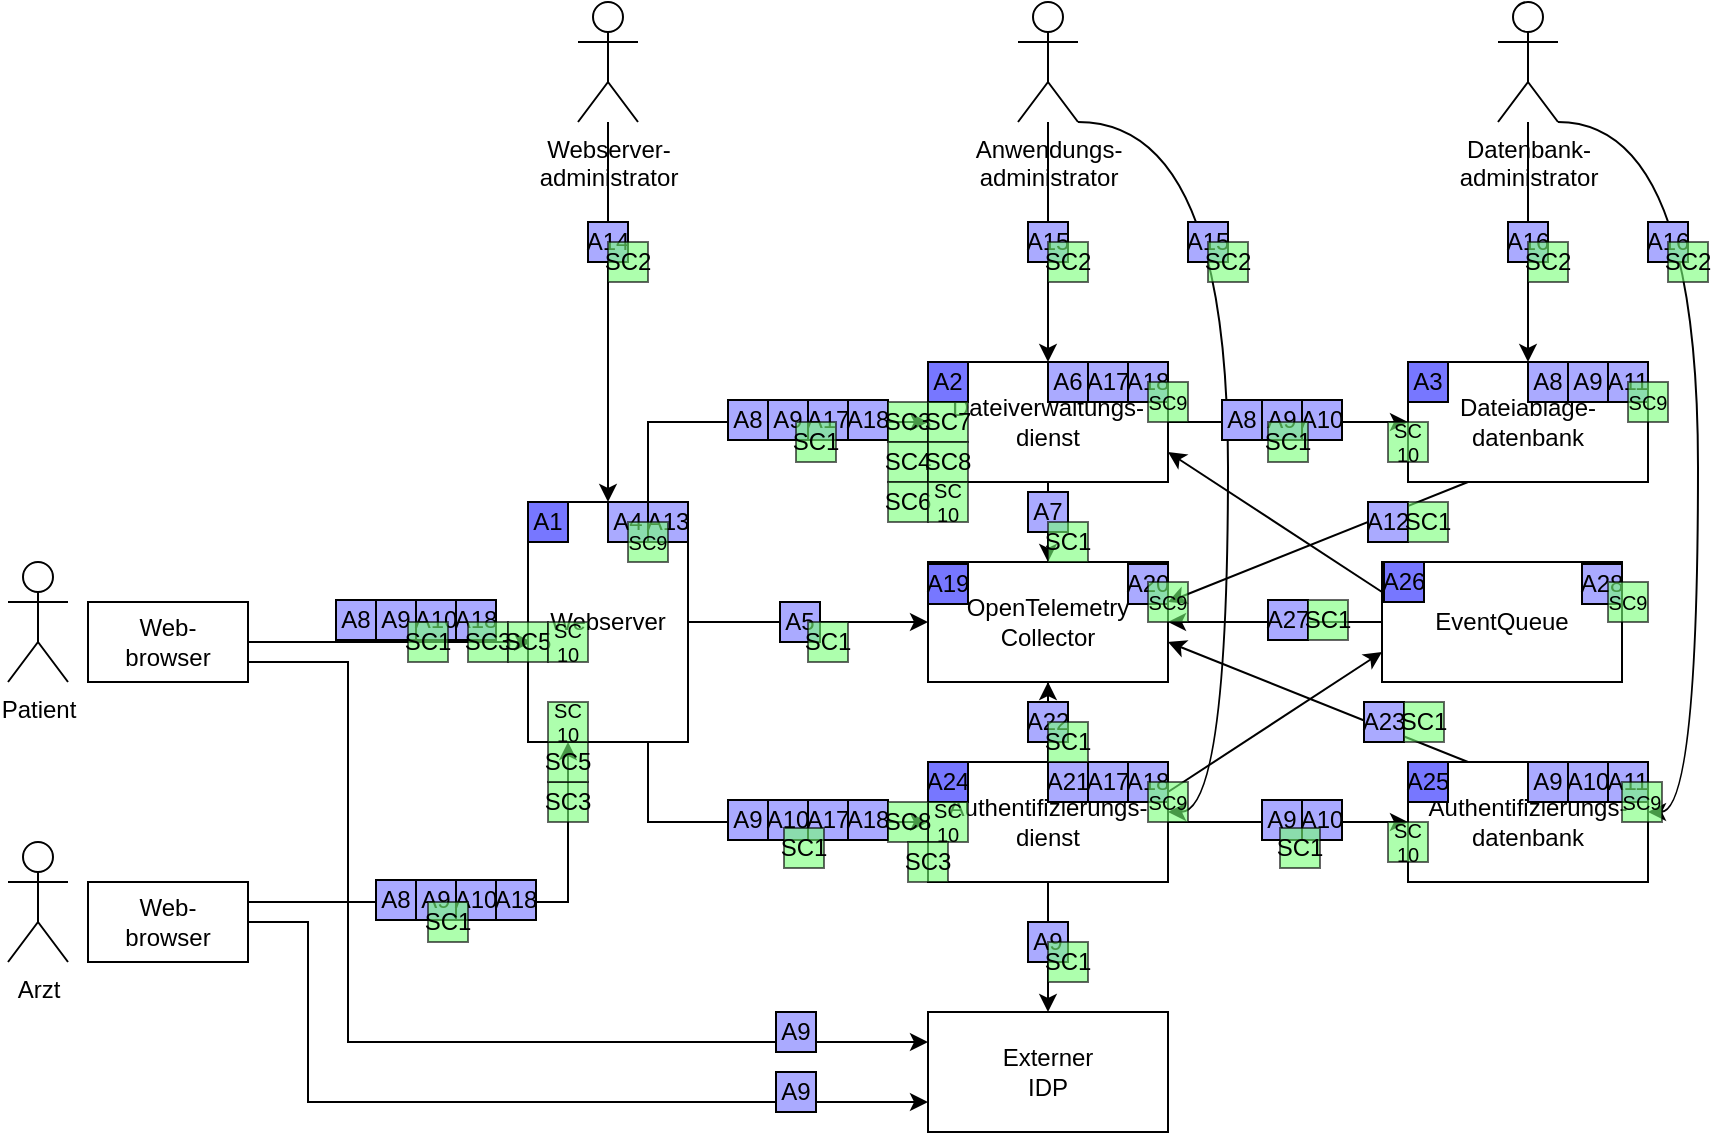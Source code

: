 <mxfile version="20.7.2" type="device"><diagram id="uVGfITCaFiUJm7X7XIJg" name="Seite-1"><mxGraphModel dx="1434" dy="707" grid="1" gridSize="10" guides="1" tooltips="1" connect="1" arrows="1" fold="1" page="1" pageScale="1" pageWidth="827" pageHeight="1169" math="0" shadow="0"><root><mxCell id="0"/><mxCell id="1" style="locked=1;" parent="0"/><mxCell id="wEpryMoChp48_agsQIqM-1" value="Patient" style="shape=umlActor;verticalLabelPosition=bottom;verticalAlign=top;html=1;outlineConnect=0;" parent="1" vertex="1"><mxGeometry x="20" y="330" width="30" height="60" as="geometry"/></mxCell><mxCell id="wEpryMoChp48_agsQIqM-2" value="Arzt" style="shape=umlActor;verticalLabelPosition=bottom;verticalAlign=top;html=1;outlineConnect=0;" parent="1" vertex="1"><mxGeometry x="20" y="470" width="30" height="60" as="geometry"/></mxCell><mxCell id="wEpryMoChp48_agsQIqM-12" style="rounded=0;orthogonalLoop=1;jettySize=auto;html=1;exitX=1;exitY=0.5;exitDx=0;exitDy=0;entryX=0.025;entryY=0.583;entryDx=0;entryDy=0;startArrow=none;startFill=0;entryPerimeter=0;" parent="1" target="wEpryMoChp48_agsQIqM-10" edge="1"><mxGeometry relative="1" as="geometry"><mxPoint x="180" y="250" as="targetPoint"/><mxPoint x="240" y="370" as="sourcePoint"/></mxGeometry></mxCell><mxCell id="wEpryMoChp48_agsQIqM-5" value="&lt;div&gt;Web-&lt;/div&gt;&lt;div&gt;browser&lt;br&gt;&lt;/div&gt;" style="rounded=0;whiteSpace=wrap;html=1;" parent="1" vertex="1"><mxGeometry x="60" y="350" width="80" height="40" as="geometry"/></mxCell><mxCell id="vUiKdmdn5uc14WwvOCr_-9" style="edgeStyle=orthogonalEdgeStyle;rounded=0;orthogonalLoop=1;jettySize=auto;html=1;exitX=1;exitY=0.75;exitDx=0;exitDy=0;entryX=0;entryY=0.75;entryDx=0;entryDy=0;startArrow=none;startFill=0;endArrow=classic;endFill=1;" parent="1" source="wEpryMoChp48_agsQIqM-6" target="wEpryMoChp48_agsQIqM-14" edge="1"><mxGeometry relative="1" as="geometry"><Array as="points"><mxPoint x="140" y="510"/><mxPoint x="170" y="510"/><mxPoint x="170" y="600"/></Array></mxGeometry></mxCell><mxCell id="wEpryMoChp48_agsQIqM-6" value="&lt;div&gt;Web-&lt;/div&gt;&lt;div&gt;browser&lt;br&gt;&lt;/div&gt;" style="rounded=0;whiteSpace=wrap;html=1;" parent="1" vertex="1"><mxGeometry x="60" y="490" width="80" height="40" as="geometry"/></mxCell><mxCell id="wEpryMoChp48_agsQIqM-14" value="&lt;div&gt;Externer&lt;/div&gt;&lt;div&gt;IDP&lt;br&gt;&lt;/div&gt;" style="rounded=0;whiteSpace=wrap;html=1;" parent="1" vertex="1"><mxGeometry x="480" y="555" width="120" height="60" as="geometry"/></mxCell><mxCell id="wEpryMoChp48_agsQIqM-18" style="edgeStyle=orthogonalEdgeStyle;rounded=0;orthogonalLoop=1;jettySize=auto;html=1;exitX=1;exitY=0.5;exitDx=0;exitDy=0;startArrow=none;startFill=0;" parent="1" source="wEpryMoChp48_agsQIqM-15" target="wEpryMoChp48_agsQIqM-16" edge="1"><mxGeometry relative="1" as="geometry"/></mxCell><mxCell id="wEpryMoChp48_agsQIqM-25" style="edgeStyle=orthogonalEdgeStyle;rounded=0;orthogonalLoop=1;jettySize=auto;html=1;exitX=0.5;exitY=1;exitDx=0;exitDy=0;entryX=0.5;entryY=0;entryDx=0;entryDy=0;" parent="1" source="wEpryMoChp48_agsQIqM-15" target="wEpryMoChp48_agsQIqM-17" edge="1"><mxGeometry relative="1" as="geometry"/></mxCell><mxCell id="rDy7mZW8vDhAwEWij2N6-14" style="edgeStyle=none;rounded=0;orthogonalLoop=1;jettySize=auto;html=1;exitX=1;exitY=0.75;exitDx=0;exitDy=0;entryX=0;entryY=0.25;entryDx=0;entryDy=0;fontSize=17;startArrow=classic;startFill=1;endArrow=none;endFill=0;" parent="1" source="wEpryMoChp48_agsQIqM-15" target="rDy7mZW8vDhAwEWij2N6-1" edge="1"><mxGeometry relative="1" as="geometry"/></mxCell><mxCell id="wEpryMoChp48_agsQIqM-15" value="&lt;div&gt;Dateiverwaltungs-&lt;/div&gt;&lt;div&gt;dienst&lt;br&gt;&lt;/div&gt;" style="rounded=0;whiteSpace=wrap;html=1;" parent="1" vertex="1"><mxGeometry x="480" y="230" width="120" height="60" as="geometry"/></mxCell><mxCell id="wEpryMoChp48_agsQIqM-16" value="Dateiablage-datenbank" style="rounded=0;whiteSpace=wrap;html=1;" parent="1" vertex="1"><mxGeometry x="720" y="230" width="120" height="60" as="geometry"/></mxCell><mxCell id="wEpryMoChp48_agsQIqM-17" value="&lt;span&gt;&lt;span class=&quot;hcV4Re nkGKTb&quot;&gt;OpenTelemetry Collector&lt;br&gt;&lt;/span&gt;&lt;/span&gt;" style="rounded=0;whiteSpace=wrap;html=1;" parent="1" vertex="1"><mxGeometry x="480" y="330" width="120" height="60" as="geometry"/></mxCell><mxCell id="jYVqGs-6-Orzp6eaTr2p-5" style="edgeStyle=orthogonalEdgeStyle;rounded=0;orthogonalLoop=1;jettySize=auto;html=1;startArrow=none;startFill=0;endArrow=classic;endFill=1;" parent="1" source="jYVqGs-6-Orzp6eaTr2p-1" target="wEpryMoChp48_agsQIqM-15" edge="1"><mxGeometry relative="1" as="geometry"/></mxCell><mxCell id="TmFTIvGwxBlVvHUdlRh2-19" style="edgeStyle=orthogonalEdgeStyle;rounded=0;orthogonalLoop=1;jettySize=auto;html=1;exitX=1;exitY=1;exitDx=0;exitDy=0;exitPerimeter=0;curved=1;" parent="1" source="jYVqGs-6-Orzp6eaTr2p-1" target="TmFTIvGwxBlVvHUdlRh2-1" edge="1"><mxGeometry relative="1" as="geometry"><Array as="points"><mxPoint x="630" y="110"/><mxPoint x="630" y="455"/></Array></mxGeometry></mxCell><mxCell id="jYVqGs-6-Orzp6eaTr2p-1" value="&lt;div&gt;Anwendungs-&lt;/div&gt;&lt;div&gt;administrator&lt;/div&gt;" style="shape=umlActor;verticalLabelPosition=bottom;verticalAlign=top;html=1;outlineConnect=0;" parent="1" vertex="1"><mxGeometry x="525" y="50" width="30" height="60" as="geometry"/></mxCell><mxCell id="jYVqGs-6-Orzp6eaTr2p-6" style="edgeStyle=orthogonalEdgeStyle;rounded=0;orthogonalLoop=1;jettySize=auto;html=1;startArrow=none;startFill=0;" parent="1" source="jYVqGs-6-Orzp6eaTr2p-2" target="wEpryMoChp48_agsQIqM-16" edge="1"><mxGeometry relative="1" as="geometry"/></mxCell><mxCell id="jYVqGs-6-Orzp6eaTr2p-2" value="&lt;div&gt;Datenbank-&lt;/div&gt;&lt;div&gt;administrator&lt;/div&gt;" style="shape=umlActor;verticalLabelPosition=bottom;verticalAlign=top;html=1;outlineConnect=0;" parent="1" vertex="1"><mxGeometry x="765" y="50" width="30" height="60" as="geometry"/></mxCell><mxCell id="TmFTIvGwxBlVvHUdlRh2-16" style="edgeStyle=orthogonalEdgeStyle;rounded=0;orthogonalLoop=1;jettySize=auto;html=1;entryX=0.5;entryY=0;entryDx=0;entryDy=0;" parent="1" source="-QTAtKX09mSlTEPiPCkI-65" target="wEpryMoChp48_agsQIqM-10" edge="1"><mxGeometry relative="1" as="geometry"/></mxCell><mxCell id="-QTAtKX09mSlTEPiPCkI-65" value="&lt;div&gt;Webserver-&lt;/div&gt;&lt;div&gt;administrator&lt;/div&gt;" style="shape=umlActor;verticalLabelPosition=bottom;verticalAlign=top;html=1;outlineConnect=0;" parent="1" vertex="1"><mxGeometry x="305" y="50" width="30" height="60" as="geometry"/></mxCell><mxCell id="vUiKdmdn5uc14WwvOCr_-1" value="" style="endArrow=classic;html=1;rounded=0;exitX=1;exitY=0.75;exitDx=0;exitDy=0;entryX=0;entryY=0.25;entryDx=0;entryDy=0;edgeStyle=orthogonalEdgeStyle;" parent="1" source="wEpryMoChp48_agsQIqM-5" target="wEpryMoChp48_agsQIqM-14" edge="1"><mxGeometry width="50" height="50" relative="1" as="geometry"><mxPoint x="530" y="340" as="sourcePoint"/><mxPoint x="580" y="290" as="targetPoint"/><Array as="points"><mxPoint x="190" y="380"/><mxPoint x="190" y="570"/></Array></mxGeometry></mxCell><mxCell id="vUiKdmdn5uc14WwvOCr_-20" style="edgeStyle=orthogonalEdgeStyle;rounded=0;orthogonalLoop=1;jettySize=auto;html=1;exitX=1;exitY=0.25;exitDx=0;exitDy=0;startArrow=none;startFill=0;entryX=0.25;entryY=1;entryDx=0;entryDy=0;" parent="1" source="wEpryMoChp48_agsQIqM-6" target="wEpryMoChp48_agsQIqM-10" edge="1"><mxGeometry relative="1" as="geometry"><mxPoint x="160" y="370" as="sourcePoint"/><mxPoint x="250" y="450" as="targetPoint"/><Array as="points"><mxPoint x="300" y="500"/></Array></mxGeometry></mxCell><mxCell id="vUiKdmdn5uc14WwvOCr_-21" style="edgeStyle=orthogonalEdgeStyle;rounded=0;orthogonalLoop=1;jettySize=auto;html=1;startArrow=none;startFill=0;exitX=0.75;exitY=1;exitDx=0;exitDy=0;" parent="1" source="wEpryMoChp48_agsQIqM-10" target="TmFTIvGwxBlVvHUdlRh2-1" edge="1"><mxGeometry relative="1" as="geometry"><mxPoint x="330" y="330" as="sourcePoint"/><mxPoint x="330" y="410" as="targetPoint"/><Array as="points"><mxPoint x="340" y="460"/></Array></mxGeometry></mxCell><mxCell id="TmFTIvGwxBlVvHUdlRh2-3" style="edgeStyle=orthogonalEdgeStyle;rounded=0;orthogonalLoop=1;jettySize=auto;html=1;exitX=0.5;exitY=0;exitDx=0;exitDy=0;entryX=0.5;entryY=1;entryDx=0;entryDy=0;startArrow=none;" parent="1" target="wEpryMoChp48_agsQIqM-17" edge="1"><mxGeometry relative="1" as="geometry"><mxPoint x="540" y="400" as="sourcePoint"/></mxGeometry></mxCell><mxCell id="TmFTIvGwxBlVvHUdlRh2-5" style="edgeStyle=orthogonalEdgeStyle;rounded=0;orthogonalLoop=1;jettySize=auto;html=1;exitX=1;exitY=0.5;exitDx=0;exitDy=0;entryX=0;entryY=0.5;entryDx=0;entryDy=0;" parent="1" source="TmFTIvGwxBlVvHUdlRh2-1" target="TmFTIvGwxBlVvHUdlRh2-2" edge="1"><mxGeometry relative="1" as="geometry"/></mxCell><mxCell id="rDy7mZW8vDhAwEWij2N6-15" style="edgeStyle=none;rounded=0;orthogonalLoop=1;jettySize=auto;html=1;exitX=1;exitY=0.25;exitDx=0;exitDy=0;entryX=0;entryY=0.75;entryDx=0;entryDy=0;fontSize=17;" parent="1" source="TmFTIvGwxBlVvHUdlRh2-1" target="rDy7mZW8vDhAwEWij2N6-1" edge="1"><mxGeometry relative="1" as="geometry"/></mxCell><mxCell id="TmFTIvGwxBlVvHUdlRh2-1" value="&lt;div&gt;Authentifizierungs-&lt;/div&gt;&lt;div&gt;dienst&lt;br&gt;&lt;/div&gt;" style="rounded=0;whiteSpace=wrap;html=1;" parent="1" vertex="1"><mxGeometry x="480" y="430" width="120" height="60" as="geometry"/></mxCell><mxCell id="TmFTIvGwxBlVvHUdlRh2-4" style="rounded=0;orthogonalLoop=1;jettySize=auto;html=1;exitX=0.25;exitY=0;exitDx=0;exitDy=0;startArrow=none;" parent="1" source="TmFTIvGwxBlVvHUdlRh2-2" edge="1"><mxGeometry relative="1" as="geometry"><mxPoint x="600" y="370" as="targetPoint"/><mxPoint x="720" y="400" as="sourcePoint"/></mxGeometry></mxCell><mxCell id="TmFTIvGwxBlVvHUdlRh2-2" value="Authentifizierungs-datenbank" style="rounded=0;whiteSpace=wrap;html=1;" parent="1" vertex="1"><mxGeometry x="720" y="430" width="120" height="60" as="geometry"/></mxCell><mxCell id="TmFTIvGwxBlVvHUdlRh2-8" style="edgeStyle=orthogonalEdgeStyle;rounded=0;orthogonalLoop=1;jettySize=auto;html=1;" parent="1" source="wEpryMoChp48_agsQIqM-10" target="wEpryMoChp48_agsQIqM-17" edge="1"><mxGeometry relative="1" as="geometry"><mxPoint x="370" y="363" as="sourcePoint"/><mxPoint x="470" y="363" as="targetPoint"/></mxGeometry></mxCell><mxCell id="TmFTIvGwxBlVvHUdlRh2-40" style="edgeStyle=orthogonalEdgeStyle;rounded=0;orthogonalLoop=1;jettySize=auto;html=1;exitX=0.75;exitY=0;exitDx=0;exitDy=0;" parent="1" source="wEpryMoChp48_agsQIqM-10" edge="1"><mxGeometry relative="1" as="geometry"><mxPoint x="480" y="260" as="targetPoint"/><Array as="points"><mxPoint x="340" y="260"/><mxPoint x="480" y="260"/></Array></mxGeometry></mxCell><mxCell id="wEpryMoChp48_agsQIqM-10" value="&lt;div&gt;Webserver&lt;/div&gt;" style="rounded=0;whiteSpace=wrap;html=1;" parent="1" vertex="1"><mxGeometry x="280" y="300" width="80" height="120" as="geometry"/></mxCell><mxCell id="TmFTIvGwxBlVvHUdlRh2-20" style="edgeStyle=orthogonalEdgeStyle;rounded=0;orthogonalLoop=1;jettySize=auto;html=1;curved=1;exitX=1;exitY=1;exitDx=0;exitDy=0;exitPerimeter=0;" parent="1" source="jYVqGs-6-Orzp6eaTr2p-2" target="TmFTIvGwxBlVvHUdlRh2-2" edge="1"><mxGeometry relative="1" as="geometry"><mxPoint x="800" y="110" as="sourcePoint"/><mxPoint x="840" y="450" as="targetPoint"/><Array as="points"><mxPoint x="865" y="110"/><mxPoint x="865" y="455"/></Array></mxGeometry></mxCell><mxCell id="TmFTIvGwxBlVvHUdlRh2-77" value="" style="edgeStyle=orthogonalEdgeStyle;rounded=0;orthogonalLoop=1;jettySize=auto;html=1;exitX=0.5;exitY=1;exitDx=0;exitDy=0;endArrow=none;" parent="1" source="TmFTIvGwxBlVvHUdlRh2-1" edge="1"><mxGeometry relative="1" as="geometry"><mxPoint x="540" y="490" as="sourcePoint"/><mxPoint x="540" y="510" as="targetPoint"/></mxGeometry></mxCell><mxCell id="TmFTIvGwxBlVvHUdlRh2-125" value="" style="edgeStyle=orthogonalEdgeStyle;rounded=0;orthogonalLoop=1;jettySize=auto;html=1;exitX=0.5;exitY=0;exitDx=0;exitDy=0;entryX=0.5;entryY=1;entryDx=0;entryDy=0;endArrow=none;" parent="1" source="TmFTIvGwxBlVvHUdlRh2-1" target="wEpryMoChp48_agsQIqM-17" edge="1"><mxGeometry relative="1" as="geometry"><mxPoint x="540" y="430" as="sourcePoint"/><mxPoint x="540" y="420" as="targetPoint"/></mxGeometry></mxCell><mxCell id="TmFTIvGwxBlVvHUdlRh2-129" style="edgeStyle=orthogonalEdgeStyle;rounded=0;orthogonalLoop=1;jettySize=auto;html=1;exitX=0.5;exitY=1;exitDx=0;exitDy=0;startArrow=none;" parent="1" edge="1"><mxGeometry relative="1" as="geometry"><mxPoint x="540" y="490" as="sourcePoint"/><mxPoint x="540" y="555" as="targetPoint"/></mxGeometry></mxCell><mxCell id="rDy7mZW8vDhAwEWij2N6-16" style="edgeStyle=none;rounded=0;orthogonalLoop=1;jettySize=auto;html=1;exitX=0;exitY=0.5;exitDx=0;exitDy=0;entryX=1;entryY=0.5;entryDx=0;entryDy=0;fontSize=17;" parent="1" source="rDy7mZW8vDhAwEWij2N6-1" target="wEpryMoChp48_agsQIqM-17" edge="1"><mxGeometry relative="1" as="geometry"/></mxCell><mxCell id="rDy7mZW8vDhAwEWij2N6-1" value="&lt;span&gt;EventQueue&lt;em&gt;&lt;br&gt;&lt;/em&gt;&lt;/span&gt;" style="rounded=0;whiteSpace=wrap;html=1;" parent="1" vertex="1"><mxGeometry x="707" y="330" width="120" height="60" as="geometry"/></mxCell><mxCell id="rDy7mZW8vDhAwEWij2N6-13" style="rounded=0;orthogonalLoop=1;jettySize=auto;html=1;exitX=0.25;exitY=1;exitDx=0;exitDy=0;" parent="1" edge="1"><mxGeometry relative="1" as="geometry"><mxPoint x="600" y="350" as="targetPoint"/><mxPoint x="750" y="290" as="sourcePoint"/></mxGeometry></mxCell><mxCell id="rDy7mZW8vDhAwEWij2N6-18" value="" style="rounded=0;orthogonalLoop=1;jettySize=auto;html=1;exitX=1;exitY=0.5;exitDx=0;exitDy=0;startArrow=none;startFill=0;endArrow=none;" parent="1" source="wEpryMoChp48_agsQIqM-5" edge="1"><mxGeometry relative="1" as="geometry"><mxPoint x="240" y="370" as="targetPoint"/><mxPoint x="140" y="370" as="sourcePoint"/></mxGeometry></mxCell><mxCell id="jYVqGs-6-Orzp6eaTr2p-8" value="Technisch" style="locked=1;" parent="0" visible="0"/><mxCell id="jYVqGs-6-Orzp6eaTr2p-11" value="(PostgreSQL)" style="text;html=1;strokeColor=none;fillColor=none;align=center;verticalAlign=middle;whiteSpace=wrap;rounded=0;fontColor=#0000ff;" parent="jYVqGs-6-Orzp6eaTr2p-8" vertex="1"><mxGeometry x="720" y="470" width="120" height="20" as="geometry"/></mxCell><mxCell id="jYVqGs-6-Orzp6eaTr2p-12" value="(DJango, Python)" style="text;html=1;strokeColor=none;fillColor=none;align=center;verticalAlign=middle;whiteSpace=wrap;rounded=0;fontColor=#0000ff;" parent="jYVqGs-6-Orzp6eaTr2p-8" vertex="1"><mxGeometry x="280" y="300" width="80" height="30" as="geometry"/></mxCell><mxCell id="jYVqGs-6-Orzp6eaTr2p-13" value="(Python)" style="text;html=1;strokeColor=none;fillColor=none;align=center;verticalAlign=middle;whiteSpace=wrap;rounded=0;fontColor=#0000ff;" parent="jYVqGs-6-Orzp6eaTr2p-8" vertex="1"><mxGeometry x="480" y="470" width="120" height="20" as="geometry"/></mxCell><mxCell id="jYVqGs-6-Orzp6eaTr2p-15" value="(Vue.js)" style="text;html=1;strokeColor=none;fillColor=none;align=center;verticalAlign=middle;whiteSpace=wrap;rounded=0;fontColor=#0000ff;" parent="jYVqGs-6-Orzp6eaTr2p-8" vertex="1"><mxGeometry x="60" y="390" width="80" height="20" as="geometry"/></mxCell><mxCell id="jYVqGs-6-Orzp6eaTr2p-16" value="(Vue.js)" style="text;html=1;strokeColor=none;fillColor=none;align=center;verticalAlign=middle;whiteSpace=wrap;rounded=0;fontColor=#0000ff;" parent="jYVqGs-6-Orzp6eaTr2p-8" vertex="1"><mxGeometry x="60" y="530" width="80" height="20" as="geometry"/></mxCell><mxCell id="jYVqGs-6-Orzp6eaTr2p-17" value="HTTP/TLS" style="text;html=1;strokeColor=none;fillColor=none;align=center;verticalAlign=middle;whiteSpace=wrap;rounded=0;fontColor=#0000ff;" parent="jYVqGs-6-Orzp6eaTr2p-8" vertex="1"><mxGeometry x="380" y="240" width="80" height="20" as="geometry"/></mxCell><mxCell id="jYVqGs-6-Orzp6eaTr2p-18" value="PSQL/TLS" style="text;html=1;strokeColor=none;fillColor=none;align=center;verticalAlign=middle;whiteSpace=wrap;rounded=0;fontColor=#0000ff;" parent="jYVqGs-6-Orzp6eaTr2p-8" vertex="1"><mxGeometry x="620" y="440" width="80" height="20" as="geometry"/></mxCell><mxCell id="jYVqGs-6-Orzp6eaTr2p-20" value="HTTP/TLS" style="text;html=1;strokeColor=none;fillColor=none;align=center;verticalAlign=middle;whiteSpace=wrap;rounded=0;fontColor=#0000ff;" parent="jYVqGs-6-Orzp6eaTr2p-8" vertex="1"><mxGeometry x="290" y="585" width="80" height="20" as="geometry"/></mxCell><mxCell id="jYVqGs-6-Orzp6eaTr2p-21" value="HTTP/TLS" style="text;html=1;strokeColor=none;fillColor=none;align=center;verticalAlign=middle;whiteSpace=wrap;rounded=0;fontColor=#0000ff;" parent="jYVqGs-6-Orzp6eaTr2p-8" vertex="1"><mxGeometry x="220" y="480" width="80" height="20" as="geometry"/></mxCell><mxCell id="jYVqGs-6-Orzp6eaTr2p-22" value="HTTP/TLS" style="text;html=1;strokeColor=none;fillColor=none;align=center;verticalAlign=middle;whiteSpace=wrap;rounded=0;fontColor=#0000ff;" parent="jYVqGs-6-Orzp6eaTr2p-8" vertex="1"><mxGeometry x="190" y="350" width="80" height="20" as="geometry"/></mxCell><mxCell id="jYVqGs-6-Orzp6eaTr2p-23" value="HTTP/TLS" style="text;html=1;strokeColor=none;fillColor=none;align=center;verticalAlign=middle;whiteSpace=wrap;rounded=0;fontColor=#0000ff;" parent="jYVqGs-6-Orzp6eaTr2p-8" vertex="1"><mxGeometry x="374" y="440" width="80" height="20" as="geometry"/></mxCell><mxCell id="jYVqGs-6-Orzp6eaTr2p-24" value="SSH" style="text;html=1;strokeColor=none;fillColor=none;align=center;verticalAlign=middle;whiteSpace=wrap;rounded=0;fontColor=#0000ff;" parent="jYVqGs-6-Orzp6eaTr2p-8" vertex="1"><mxGeometry x="540" y="160" width="40" height="20" as="geometry"/></mxCell><mxCell id="jYVqGs-6-Orzp6eaTr2p-25" value="SSH" style="text;html=1;strokeColor=none;fillColor=none;align=center;verticalAlign=middle;whiteSpace=wrap;rounded=0;fontColor=#0000ff;" parent="jYVqGs-6-Orzp6eaTr2p-8" vertex="1"><mxGeometry x="780" y="160" width="40" height="20" as="geometry"/></mxCell><mxCell id="jYVqGs-6-Orzp6eaTr2p-26" value="(Google IDP)" style="text;html=1;strokeColor=none;fillColor=none;align=center;verticalAlign=middle;whiteSpace=wrap;rounded=0;fontColor=#0000ff;" parent="jYVqGs-6-Orzp6eaTr2p-8" vertex="1"><mxGeometry x="480" y="620" width="120" height="20" as="geometry"/></mxCell><mxCell id="-QTAtKX09mSlTEPiPCkI-75" value="SSH" style="text;html=1;strokeColor=none;fillColor=none;align=center;verticalAlign=middle;whiteSpace=wrap;rounded=0;fontColor=#0000ff;" parent="jYVqGs-6-Orzp6eaTr2p-8" vertex="1"><mxGeometry x="320" y="160" width="40" height="20" as="geometry"/></mxCell><mxCell id="vUiKdmdn5uc14WwvOCr_-2" value="HTTP/TLS" style="text;html=1;strokeColor=none;fillColor=none;align=center;verticalAlign=middle;whiteSpace=wrap;rounded=0;fontColor=#0000ff;" parent="jYVqGs-6-Orzp6eaTr2p-8" vertex="1"><mxGeometry x="290" y="550" width="80" height="20" as="geometry"/></mxCell><mxCell id="vUiKdmdn5uc14WwvOCr_-7" value="AMQP" style="text;html=1;strokeColor=none;fillColor=none;align=center;verticalAlign=middle;whiteSpace=wrap;rounded=0;fontColor=#0000ff;" parent="jYVqGs-6-Orzp6eaTr2p-8" vertex="1"><mxGeometry x="620" y="410" width="80" height="20" as="geometry"/></mxCell><mxCell id="TmFTIvGwxBlVvHUdlRh2-29" value="PSQL/TLS" style="text;html=1;strokeColor=none;fillColor=none;align=center;verticalAlign=middle;whiteSpace=wrap;rounded=0;fontColor=#0000ff;" parent="jYVqGs-6-Orzp6eaTr2p-8" vertex="1"><mxGeometry x="620" y="240" width="80" height="20" as="geometry"/></mxCell><mxCell id="TmFTIvGwxBlVvHUdlRh2-30" value="(PostgreSQL)" style="text;html=1;strokeColor=none;fillColor=none;align=center;verticalAlign=middle;whiteSpace=wrap;rounded=0;fontColor=#0000ff;" parent="jYVqGs-6-Orzp6eaTr2p-8" vertex="1"><mxGeometry x="720" y="270" width="120" height="20" as="geometry"/></mxCell><mxCell id="TmFTIvGwxBlVvHUdlRh2-31" value="(Python)" style="text;html=1;strokeColor=none;fillColor=none;align=center;verticalAlign=middle;whiteSpace=wrap;rounded=0;fontColor=#0000ff;" parent="jYVqGs-6-Orzp6eaTr2p-8" vertex="1"><mxGeometry x="480" y="270" width="120" height="20" as="geometry"/></mxCell><mxCell id="TmFTIvGwxBlVvHUdlRh2-32" value="SSH" style="text;html=1;strokeColor=none;fillColor=none;align=center;verticalAlign=middle;whiteSpace=wrap;rounded=0;fontColor=#0000ff;" parent="jYVqGs-6-Orzp6eaTr2p-8" vertex="1"><mxGeometry x="620" y="160" width="40" height="20" as="geometry"/></mxCell><mxCell id="TmFTIvGwxBlVvHUdlRh2-33" value="SSH" style="text;html=1;strokeColor=none;fillColor=none;align=center;verticalAlign=middle;whiteSpace=wrap;rounded=0;fontColor=#0000ff;" parent="jYVqGs-6-Orzp6eaTr2p-8" vertex="1"><mxGeometry x="850" y="160" width="40" height="20" as="geometry"/></mxCell><mxCell id="TmFTIvGwxBlVvHUdlRh2-34" value="HTTP/TLS" style="text;html=1;strokeColor=none;fillColor=none;align=center;verticalAlign=middle;whiteSpace=wrap;rounded=0;fontColor=#0000ff;" parent="jYVqGs-6-Orzp6eaTr2p-8" vertex="1"><mxGeometry x="530" y="500" width="80" height="20" as="geometry"/></mxCell><mxCell id="rDy7mZW8vDhAwEWij2N6-2" value="(RabbitMQ)" style="text;html=1;strokeColor=none;fillColor=none;align=center;verticalAlign=middle;whiteSpace=wrap;rounded=0;fontColor=#0000ff;" parent="jYVqGs-6-Orzp6eaTr2p-8" vertex="1"><mxGeometry x="707" y="370" width="120" height="20" as="geometry"/></mxCell><mxCell id="rDy7mZW8vDhAwEWij2N6-17" value="AMQP" style="text;html=1;strokeColor=none;fillColor=none;align=center;verticalAlign=middle;whiteSpace=wrap;rounded=0;fontColor=#0000ff;" parent="jYVqGs-6-Orzp6eaTr2p-8" vertex="1"><mxGeometry x="620" y="290" width="80" height="20" as="geometry"/></mxCell><object label="Vertrauensgrenzen" id="EDAqVRk68eKfgAT5x3LY-1"><mxCell style="locked=1;" parent="0" visible="0"/></object><mxCell id="vUiKdmdn5uc14WwvOCr_-15" value="" style="endArrow=none;dashed=1;html=1;strokeWidth=6;rounded=0;strokeColor=#ff0000;dashPattern=1 2;" parent="EDAqVRk68eKfgAT5x3LY-1" edge="1"><mxGeometry width="50" height="50" relative="1" as="geometry"><mxPoint x="210" y="650" as="sourcePoint"/><mxPoint x="210" y="30" as="targetPoint"/></mxGeometry></mxCell><mxCell id="vUiKdmdn5uc14WwvOCr_-16" value="" style="endArrow=none;dashed=1;html=1;strokeWidth=6;rounded=0;strokeColor=#ff0000;dashPattern=1 2;" parent="EDAqVRk68eKfgAT5x3LY-1" edge="1"><mxGeometry width="50" height="50" relative="1" as="geometry"><mxPoint x="440" y="550" as="sourcePoint"/><mxPoint x="440" y="30" as="targetPoint"/></mxGeometry></mxCell><mxCell id="vUiKdmdn5uc14WwvOCr_-17" value="" style="endArrow=none;dashed=1;html=1;strokeWidth=6;rounded=0;strokeColor=#ff0000;dashPattern=1 2;" parent="EDAqVRk68eKfgAT5x3LY-1" edge="1"><mxGeometry width="50" height="50" relative="1" as="geometry"><mxPoint x="680" y="650" as="sourcePoint"/><mxPoint x="680" y="30" as="targetPoint"/></mxGeometry></mxCell><mxCell id="vUiKdmdn5uc14WwvOCr_-18" value="" style="endArrow=none;dashed=1;html=1;strokeWidth=6;rounded=0;strokeColor=#ff0000;dashPattern=1 2;" parent="EDAqVRk68eKfgAT5x3LY-1" edge="1"><mxGeometry width="50" height="50" relative="1" as="geometry"><mxPoint x="20" y="320" as="sourcePoint"/><mxPoint x="210" y="320" as="targetPoint"/></mxGeometry></mxCell><mxCell id="vUiKdmdn5uc14WwvOCr_-19" value="" style="endArrow=none;dashed=1;html=1;strokeWidth=6;rounded=0;strokeColor=#ff0000;dashPattern=1 2;" parent="EDAqVRk68eKfgAT5x3LY-1" edge="1"><mxGeometry width="50" height="50" relative="1" as="geometry"><mxPoint x="210" y="180" as="sourcePoint"/><mxPoint x="920" y="180" as="targetPoint"/></mxGeometry></mxCell><mxCell id="vUiKdmdn5uc14WwvOCr_-29" value="" style="endArrow=none;dashed=1;html=1;strokeWidth=6;rounded=0;strokeColor=#ff0000;dashPattern=1 2;" parent="EDAqVRk68eKfgAT5x3LY-1" edge="1"><mxGeometry width="50" height="50" relative="1" as="geometry"><mxPoint x="440" y="320" as="sourcePoint"/><mxPoint x="680" y="320" as="targetPoint"/></mxGeometry></mxCell><mxCell id="TmFTIvGwxBlVvHUdlRh2-35" value="" style="endArrow=none;dashed=1;html=1;strokeWidth=6;rounded=0;strokeColor=#ff0000;dashPattern=1 2;" parent="EDAqVRk68eKfgAT5x3LY-1" edge="1"><mxGeometry width="50" height="50" relative="1" as="geometry"><mxPoint x="440" y="410" as="sourcePoint"/><mxPoint x="680" y="411" as="targetPoint"/></mxGeometry></mxCell><mxCell id="TmFTIvGwxBlVvHUdlRh2-36" value="" style="endArrow=none;dashed=1;html=1;strokeWidth=6;rounded=0;strokeColor=#ff0000;dashPattern=1 2;" parent="EDAqVRk68eKfgAT5x3LY-1" edge="1"><mxGeometry width="50" height="50" relative="1" as="geometry"><mxPoint x="210" y="540" as="sourcePoint"/><mxPoint x="670" y="540.5" as="targetPoint"/></mxGeometry></mxCell><mxCell id="TmFTIvGwxBlVvHUdlRh2-37" value="" style="endArrow=none;dashed=1;html=1;strokeWidth=6;rounded=0;strokeColor=#ff0000;dashPattern=1 2;" parent="EDAqVRk68eKfgAT5x3LY-1" edge="1"><mxGeometry width="50" height="50" relative="1" as="geometry"><mxPoint x="680" y="400" as="sourcePoint"/><mxPoint x="920" y="400" as="targetPoint"/></mxGeometry></mxCell><mxCell id="TmFTIvGwxBlVvHUdlRh2-38" value="" style="endArrow=none;dashed=1;html=1;strokeWidth=6;rounded=0;strokeColor=#ff0000;dashPattern=1 2;" parent="EDAqVRk68eKfgAT5x3LY-1" edge="1"><mxGeometry width="50" height="50" relative="1" as="geometry"><mxPoint x="20" y="450" as="sourcePoint"/><mxPoint x="210" y="450" as="targetPoint"/><Array as="points"><mxPoint x="130" y="450"/></Array></mxGeometry></mxCell><mxCell id="rDy7mZW8vDhAwEWij2N6-11" value="" style="endArrow=none;dashed=1;html=1;strokeWidth=6;rounded=0;strokeColor=#ff0000;dashPattern=1 2;" parent="EDAqVRk68eKfgAT5x3LY-1" edge="1"><mxGeometry width="50" height="50" relative="1" as="geometry"><mxPoint x="680" y="320" as="sourcePoint"/><mxPoint x="920" y="320" as="targetPoint"/></mxGeometry></mxCell><mxCell id="-QTAtKX09mSlTEPiPCkI-27" value="Schutzobjekte" style="locked=1;" parent="0"/><mxCell id="-QTAtKX09mSlTEPiPCkI-28" value="A1" style="whiteSpace=wrap;html=1;aspect=fixed;fillColor=#7777FF;" parent="-QTAtKX09mSlTEPiPCkI-27" vertex="1"><mxGeometry x="280" y="300" width="20" height="20" as="geometry"/></mxCell><mxCell id="-QTAtKX09mSlTEPiPCkI-29" value="A2" style="whiteSpace=wrap;html=1;aspect=fixed;fillColor=#7777FF;" parent="-QTAtKX09mSlTEPiPCkI-27" vertex="1"><mxGeometry x="480" y="230" width="20" height="20" as="geometry"/></mxCell><mxCell id="-QTAtKX09mSlTEPiPCkI-30" value="A3" style="whiteSpace=wrap;html=1;aspect=fixed;fillColor=#7777FF;" parent="-QTAtKX09mSlTEPiPCkI-27" vertex="1"><mxGeometry x="720" y="230" width="20" height="20" as="geometry"/></mxCell><mxCell id="-QTAtKX09mSlTEPiPCkI-31" value="A19" style="whiteSpace=wrap;html=1;aspect=fixed;fillColor=#7777FF;" parent="-QTAtKX09mSlTEPiPCkI-27" vertex="1"><mxGeometry x="480" y="331" width="20" height="20" as="geometry"/></mxCell><mxCell id="-QTAtKX09mSlTEPiPCkI-32" value="A4" style="whiteSpace=wrap;html=1;aspect=fixed;fillColor=#aaaaFF;" parent="-QTAtKX09mSlTEPiPCkI-27" vertex="1"><mxGeometry x="320" y="300" width="20" height="20" as="geometry"/></mxCell><mxCell id="-QTAtKX09mSlTEPiPCkI-33" value="A5" style="whiteSpace=wrap;html=1;aspect=fixed;fillColor=#aaaaFF;" parent="-QTAtKX09mSlTEPiPCkI-27" vertex="1"><mxGeometry x="406" y="350" width="20" height="20" as="geometry"/></mxCell><mxCell id="-QTAtKX09mSlTEPiPCkI-34" value="A7" style="whiteSpace=wrap;html=1;aspect=fixed;fillColor=#aaaaFF;" parent="-QTAtKX09mSlTEPiPCkI-27" vertex="1"><mxGeometry x="530" y="295" width="20" height="20" as="geometry"/></mxCell><mxCell id="-QTAtKX09mSlTEPiPCkI-35" value="A8" style="whiteSpace=wrap;html=1;aspect=fixed;fillColor=#aaaaFF;" parent="-QTAtKX09mSlTEPiPCkI-27" vertex="1"><mxGeometry x="184" y="349" width="20" height="20" as="geometry"/></mxCell><mxCell id="-QTAtKX09mSlTEPiPCkI-36" value="A6" style="whiteSpace=wrap;html=1;aspect=fixed;fillColor=#aaaaFF;" parent="-QTAtKX09mSlTEPiPCkI-27" vertex="1"><mxGeometry x="540" y="230" width="20" height="20" as="geometry"/></mxCell><mxCell id="-QTAtKX09mSlTEPiPCkI-37" value="A11" style="whiteSpace=wrap;html=1;aspect=fixed;fillColor=#aaaaFF;" parent="-QTAtKX09mSlTEPiPCkI-27" vertex="1"><mxGeometry x="820" y="230" width="20" height="20" as="geometry"/></mxCell><mxCell id="-QTAtKX09mSlTEPiPCkI-38" value="A12" style="whiteSpace=wrap;html=1;aspect=fixed;fillColor=#aaaaFF;" parent="-QTAtKX09mSlTEPiPCkI-27" vertex="1"><mxGeometry x="700" y="300" width="20" height="20" as="geometry"/></mxCell><mxCell id="-QTAtKX09mSlTEPiPCkI-39" value="A9" style="whiteSpace=wrap;html=1;aspect=fixed;fillColor=#aaaaFF;" parent="-QTAtKX09mSlTEPiPCkI-27" vertex="1"><mxGeometry x="204" y="349" width="20" height="20" as="geometry"/></mxCell><mxCell id="-QTAtKX09mSlTEPiPCkI-40" value="A13" style="whiteSpace=wrap;html=1;aspect=fixed;fillColor=#aaaaFF;" parent="-QTAtKX09mSlTEPiPCkI-27" vertex="1"><mxGeometry x="340" y="300" width="20" height="20" as="geometry"/></mxCell><mxCell id="-QTAtKX09mSlTEPiPCkI-42" value="A15" style="whiteSpace=wrap;html=1;aspect=fixed;fillColor=#aaaaFF;" parent="-QTAtKX09mSlTEPiPCkI-27" vertex="1"><mxGeometry x="530" y="160" width="20" height="20" as="geometry"/></mxCell><mxCell id="-QTAtKX09mSlTEPiPCkI-43" value="A16" style="whiteSpace=wrap;html=1;aspect=fixed;fillColor=#aaaaFF;" parent="-QTAtKX09mSlTEPiPCkI-27" vertex="1"><mxGeometry x="770" y="160" width="20" height="20" as="geometry"/></mxCell><mxCell id="-QTAtKX09mSlTEPiPCkI-44" value="A17" style="whiteSpace=wrap;html=1;aspect=fixed;fillColor=#aaaaFF;" parent="-QTAtKX09mSlTEPiPCkI-27" vertex="1"><mxGeometry x="420" y="249" width="20" height="20" as="geometry"/></mxCell><mxCell id="-QTAtKX09mSlTEPiPCkI-45" value="A10" style="whiteSpace=wrap;html=1;aspect=fixed;fillColor=#aaaaFF;" parent="-QTAtKX09mSlTEPiPCkI-27" vertex="1"><mxGeometry x="224" y="349" width="20" height="20" as="geometry"/></mxCell><mxCell id="-QTAtKX09mSlTEPiPCkI-46" value="A18" style="whiteSpace=wrap;html=1;aspect=fixed;fillColor=#aaaaFF;" parent="-QTAtKX09mSlTEPiPCkI-27" vertex="1"><mxGeometry x="244" y="349" width="20" height="20" as="geometry"/></mxCell><mxCell id="-QTAtKX09mSlTEPiPCkI-48" value="A8" style="whiteSpace=wrap;html=1;aspect=fixed;fillColor=#aaaaFF;" parent="-QTAtKX09mSlTEPiPCkI-27" vertex="1"><mxGeometry x="380" y="249" width="20" height="20" as="geometry"/></mxCell><mxCell id="-QTAtKX09mSlTEPiPCkI-49" value="A8" style="whiteSpace=wrap;html=1;aspect=fixed;fillColor=#aaaaFF;" parent="-QTAtKX09mSlTEPiPCkI-27" vertex="1"><mxGeometry x="627" y="249" width="20" height="20" as="geometry"/></mxCell><mxCell id="-QTAtKX09mSlTEPiPCkI-50" value="A8" style="whiteSpace=wrap;html=1;aspect=fixed;fillColor=#aaaaFF;" parent="-QTAtKX09mSlTEPiPCkI-27" vertex="1"><mxGeometry x="780" y="230" width="20" height="20" as="geometry"/></mxCell><mxCell id="-QTAtKX09mSlTEPiPCkI-57" value="A10" style="whiteSpace=wrap;html=1;aspect=fixed;fillColor=#aaaaFF;" parent="-QTAtKX09mSlTEPiPCkI-27" vertex="1"><mxGeometry x="667" y="249" width="20" height="20" as="geometry"/></mxCell><mxCell id="-QTAtKX09mSlTEPiPCkI-59" value="A9" style="whiteSpace=wrap;html=1;aspect=fixed;fillColor=#aaaaFF;" parent="-QTAtKX09mSlTEPiPCkI-27" vertex="1"><mxGeometry x="647" y="249" width="20" height="20" as="geometry"/></mxCell><mxCell id="-QTAtKX09mSlTEPiPCkI-62" value="A18" style="whiteSpace=wrap;html=1;aspect=fixed;fillColor=#aaaaFF;" parent="-QTAtKX09mSlTEPiPCkI-27" vertex="1"><mxGeometry x="440" y="249" width="20" height="20" as="geometry"/></mxCell><mxCell id="-QTAtKX09mSlTEPiPCkI-63" value="A18" style="whiteSpace=wrap;html=1;aspect=fixed;fillColor=#aaaaFF;" parent="-QTAtKX09mSlTEPiPCkI-27" vertex="1"><mxGeometry x="580" y="230" width="20" height="20" as="geometry"/></mxCell><mxCell id="-QTAtKX09mSlTEPiPCkI-71" value="A17" style="whiteSpace=wrap;html=1;aspect=fixed;fillColor=#aaaaFF;" parent="-QTAtKX09mSlTEPiPCkI-27" vertex="1"><mxGeometry x="560" y="230" width="20" height="20" as="geometry"/></mxCell><mxCell id="-QTAtKX09mSlTEPiPCkI-77" value="A20" style="whiteSpace=wrap;html=1;aspect=fixed;fillColor=#aaaaFF;" parent="-QTAtKX09mSlTEPiPCkI-27" vertex="1"><mxGeometry x="580" y="331" width="20" height="20" as="geometry"/></mxCell><mxCell id="vUiKdmdn5uc14WwvOCr_-30" value="A14" style="whiteSpace=wrap;html=1;aspect=fixed;fillColor=#aaaaFF;" parent="-QTAtKX09mSlTEPiPCkI-27" vertex="1"><mxGeometry x="310" y="160" width="20" height="20" as="geometry"/></mxCell><mxCell id="TmFTIvGwxBlVvHUdlRh2-47" value="A11" style="whiteSpace=wrap;html=1;aspect=fixed;fillColor=#aaaaFF;" parent="-QTAtKX09mSlTEPiPCkI-27" vertex="1"><mxGeometry x="820" y="430" width="20" height="20" as="geometry"/></mxCell><mxCell id="TmFTIvGwxBlVvHUdlRh2-49" value="A9" style="whiteSpace=wrap;html=1;aspect=fixed;fillColor=#aaaaFF;" parent="-QTAtKX09mSlTEPiPCkI-27" vertex="1"><mxGeometry x="780" y="430" width="20" height="20" as="geometry"/></mxCell><mxCell id="TmFTIvGwxBlVvHUdlRh2-50" value="A10" style="whiteSpace=wrap;html=1;aspect=fixed;fillColor=#aaaaFF;" parent="-QTAtKX09mSlTEPiPCkI-27" vertex="1"><mxGeometry x="800" y="430" width="20" height="20" as="geometry"/></mxCell><mxCell id="TmFTIvGwxBlVvHUdlRh2-54" value="A10" style="whiteSpace=wrap;html=1;aspect=fixed;fillColor=#aaaaFF;" parent="-QTAtKX09mSlTEPiPCkI-27" vertex="1"><mxGeometry x="667" y="449" width="20" height="20" as="geometry"/></mxCell><mxCell id="TmFTIvGwxBlVvHUdlRh2-55" value="A9" style="whiteSpace=wrap;html=1;aspect=fixed;fillColor=#aaaaFF;" parent="-QTAtKX09mSlTEPiPCkI-27" vertex="1"><mxGeometry x="647" y="449" width="20" height="20" as="geometry"/></mxCell><mxCell id="TmFTIvGwxBlVvHUdlRh2-57" value="A8" style="whiteSpace=wrap;html=1;aspect=fixed;fillColor=#aaaaFF;" parent="-QTAtKX09mSlTEPiPCkI-27" vertex="1"><mxGeometry x="204" y="489" width="20" height="20" as="geometry"/></mxCell><mxCell id="TmFTIvGwxBlVvHUdlRh2-58" value="A9" style="whiteSpace=wrap;html=1;aspect=fixed;fillColor=#aaaaFF;" parent="-QTAtKX09mSlTEPiPCkI-27" vertex="1"><mxGeometry x="224" y="489" width="20" height="20" as="geometry"/></mxCell><mxCell id="TmFTIvGwxBlVvHUdlRh2-59" value="A10" style="whiteSpace=wrap;html=1;aspect=fixed;fillColor=#aaaaFF;" parent="-QTAtKX09mSlTEPiPCkI-27" vertex="1"><mxGeometry x="244" y="489" width="20" height="20" as="geometry"/></mxCell><mxCell id="TmFTIvGwxBlVvHUdlRh2-60" value="A18" style="whiteSpace=wrap;html=1;aspect=fixed;fillColor=#aaaaFF;" parent="-QTAtKX09mSlTEPiPCkI-27" vertex="1"><mxGeometry x="264" y="489" width="20" height="20" as="geometry"/></mxCell><mxCell id="TmFTIvGwxBlVvHUdlRh2-63" value="A21" style="whiteSpace=wrap;html=1;aspect=fixed;fillColor=#aaaaFF;" parent="-QTAtKX09mSlTEPiPCkI-27" vertex="1"><mxGeometry x="540" y="430" width="20" height="20" as="geometry"/></mxCell><mxCell id="TmFTIvGwxBlVvHUdlRh2-64" value="A18" style="whiteSpace=wrap;html=1;aspect=fixed;fillColor=#aaaaFF;" parent="-QTAtKX09mSlTEPiPCkI-27" vertex="1"><mxGeometry x="580" y="430" width="20" height="20" as="geometry"/></mxCell><mxCell id="TmFTIvGwxBlVvHUdlRh2-65" value="A17" style="whiteSpace=wrap;html=1;aspect=fixed;fillColor=#aaaaFF;" parent="-QTAtKX09mSlTEPiPCkI-27" vertex="1"><mxGeometry x="560" y="430" width="20" height="20" as="geometry"/></mxCell><mxCell id="TmFTIvGwxBlVvHUdlRh2-66" value="A9" style="whiteSpace=wrap;html=1;aspect=fixed;fillColor=#aaaaFF;" parent="-QTAtKX09mSlTEPiPCkI-27" vertex="1"><mxGeometry x="380" y="449" width="20" height="20" as="geometry"/></mxCell><mxCell id="TmFTIvGwxBlVvHUdlRh2-67" value="A10" style="whiteSpace=wrap;html=1;aspect=fixed;fillColor=#aaaaFF;" parent="-QTAtKX09mSlTEPiPCkI-27" vertex="1"><mxGeometry x="400" y="449" width="20" height="20" as="geometry"/></mxCell><mxCell id="TmFTIvGwxBlVvHUdlRh2-69" value="A9" style="whiteSpace=wrap;html=1;aspect=fixed;fillColor=#aaaaFF;" parent="-QTAtKX09mSlTEPiPCkI-27" vertex="1"><mxGeometry x="800" y="230" width="20" height="20" as="geometry"/></mxCell><mxCell id="TmFTIvGwxBlVvHUdlRh2-71" value="A9" style="whiteSpace=wrap;html=1;aspect=fixed;fillColor=#aaaaFF;" parent="-QTAtKX09mSlTEPiPCkI-27" vertex="1"><mxGeometry x="400" y="249" width="20" height="20" as="geometry"/></mxCell><mxCell id="TmFTIvGwxBlVvHUdlRh2-72" value="A17" style="whiteSpace=wrap;html=1;aspect=fixed;fillColor=#aaaaFF;" parent="-QTAtKX09mSlTEPiPCkI-27" vertex="1"><mxGeometry x="420" y="449" width="20" height="20" as="geometry"/></mxCell><mxCell id="TmFTIvGwxBlVvHUdlRh2-73" value="A18" style="whiteSpace=wrap;html=1;aspect=fixed;fillColor=#aaaaFF;" parent="-QTAtKX09mSlTEPiPCkI-27" vertex="1"><mxGeometry x="440" y="449" width="20" height="20" as="geometry"/></mxCell><mxCell id="TmFTIvGwxBlVvHUdlRh2-85" value="A24" style="whiteSpace=wrap;html=1;aspect=fixed;fillColor=#7777FF;" parent="-QTAtKX09mSlTEPiPCkI-27" vertex="1"><mxGeometry x="480" y="430" width="20" height="20" as="geometry"/></mxCell><mxCell id="TmFTIvGwxBlVvHUdlRh2-86" value="A9" style="whiteSpace=wrap;html=1;aspect=fixed;fillColor=#aaaaFF;" parent="-QTAtKX09mSlTEPiPCkI-27" vertex="1"><mxGeometry x="530" y="510" width="20" height="20" as="geometry"/></mxCell><mxCell id="TmFTIvGwxBlVvHUdlRh2-87" value="A9" style="whiteSpace=wrap;html=1;aspect=fixed;fillColor=#aaaaFF;" parent="-QTAtKX09mSlTEPiPCkI-27" vertex="1"><mxGeometry x="404" y="555" width="20" height="20" as="geometry"/></mxCell><mxCell id="TmFTIvGwxBlVvHUdlRh2-88" value="A9" style="whiteSpace=wrap;html=1;aspect=fixed;fillColor=#aaaaFF;" parent="-QTAtKX09mSlTEPiPCkI-27" vertex="1"><mxGeometry x="404" y="585" width="20" height="20" as="geometry"/></mxCell><mxCell id="TmFTIvGwxBlVvHUdlRh2-89" value="A15" style="whiteSpace=wrap;html=1;aspect=fixed;fillColor=#aaaaFF;" parent="-QTAtKX09mSlTEPiPCkI-27" vertex="1"><mxGeometry x="610" y="160" width="20" height="20" as="geometry"/></mxCell><mxCell id="TmFTIvGwxBlVvHUdlRh2-90" value="A16" style="whiteSpace=wrap;html=1;aspect=fixed;fillColor=#aaaaFF;" parent="-QTAtKX09mSlTEPiPCkI-27" vertex="1"><mxGeometry x="840" y="160" width="20" height="20" as="geometry"/></mxCell><mxCell id="TmFTIvGwxBlVvHUdlRh2-91" value="A25" style="whiteSpace=wrap;html=1;aspect=fixed;fillColor=#7777FF;" parent="-QTAtKX09mSlTEPiPCkI-27" vertex="1"><mxGeometry x="720" y="430" width="20" height="20" as="geometry"/></mxCell><mxCell id="TmFTIvGwxBlVvHUdlRh2-128" value="A22" style="whiteSpace=wrap;html=1;aspect=fixed;fillColor=#aaaaFF;" parent="-QTAtKX09mSlTEPiPCkI-27" vertex="1"><mxGeometry x="530" y="400" width="20" height="20" as="geometry"/></mxCell><mxCell id="rDy7mZW8vDhAwEWij2N6-8" value="A23" style="whiteSpace=wrap;html=1;aspect=fixed;fillColor=#aaaaFF;" parent="-QTAtKX09mSlTEPiPCkI-27" vertex="1"><mxGeometry x="698" y="400" width="20" height="20" as="geometry"/></mxCell><mxCell id="rDy7mZW8vDhAwEWij2N6-23" value="A26" style="whiteSpace=wrap;html=1;aspect=fixed;fillColor=#7777FF;" parent="-QTAtKX09mSlTEPiPCkI-27" vertex="1"><mxGeometry x="708" y="330" width="20" height="20" as="geometry"/></mxCell><mxCell id="rDy7mZW8vDhAwEWij2N6-24" value="A27" style="whiteSpace=wrap;html=1;aspect=fixed;fillColor=#aaaaFF;" parent="-QTAtKX09mSlTEPiPCkI-27" vertex="1"><mxGeometry x="650" y="349" width="20" height="20" as="geometry"/></mxCell><mxCell id="rDy7mZW8vDhAwEWij2N6-25" value="A28" style="whiteSpace=wrap;html=1;aspect=fixed;fillColor=#aaaaFF;" parent="-QTAtKX09mSlTEPiPCkI-27" vertex="1"><mxGeometry x="807" y="331" width="20" height="20" as="geometry"/></mxCell><mxCell id="iUlAiYw8dszu4N_6vodb-1" value="Sicherheitsmaßnahmen" style="locked=1;" parent="0"/><mxCell id="iUlAiYw8dszu4N_6vodb-3" value="SC1" style="whiteSpace=wrap;html=1;aspect=fixed;fillColor=#77FF77;opacity=60;" parent="iUlAiYw8dszu4N_6vodb-1" vertex="1"><mxGeometry x="414" y="260" width="20" height="20" as="geometry"/></mxCell><mxCell id="iUlAiYw8dszu4N_6vodb-4" value="SC1" style="whiteSpace=wrap;html=1;aspect=fixed;fillColor=#77FF77;opacity=60;" parent="iUlAiYw8dszu4N_6vodb-1" vertex="1"><mxGeometry x="650" y="260" width="20" height="20" as="geometry"/></mxCell><mxCell id="iUlAiYw8dszu4N_6vodb-6" value="SC1" style="whiteSpace=wrap;html=1;aspect=fixed;fillColor=#77FF77;opacity=60;" parent="iUlAiYw8dszu4N_6vodb-1" vertex="1"><mxGeometry x="718" y="400" width="20" height="20" as="geometry"/></mxCell><mxCell id="iUlAiYw8dszu4N_6vodb-8" value="SC1" style="whiteSpace=wrap;html=1;aspect=fixed;fillColor=#77FF77;opacity=60;" parent="iUlAiYw8dszu4N_6vodb-1" vertex="1"><mxGeometry x="540" y="310" width="20" height="20" as="geometry"/></mxCell><mxCell id="iUlAiYw8dszu4N_6vodb-11" value="SC2" style="whiteSpace=wrap;html=1;aspect=fixed;fillColor=#77FF77;opacity=60;" parent="iUlAiYw8dszu4N_6vodb-1" vertex="1"><mxGeometry x="320" y="170" width="20" height="20" as="geometry"/></mxCell><mxCell id="iUlAiYw8dszu4N_6vodb-12" value="SC2" style="whiteSpace=wrap;html=1;aspect=fixed;fillColor=#77FF77;opacity=60;" parent="iUlAiYw8dszu4N_6vodb-1" vertex="1"><mxGeometry x="540" y="170" width="20" height="20" as="geometry"/></mxCell><mxCell id="iUlAiYw8dszu4N_6vodb-13" value="SC2" style="whiteSpace=wrap;html=1;aspect=fixed;fillColor=#77FF77;opacity=60;" parent="iUlAiYw8dszu4N_6vodb-1" vertex="1"><mxGeometry x="780" y="170" width="20" height="20" as="geometry"/></mxCell><mxCell id="iUlAiYw8dszu4N_6vodb-17" value="SC3" style="whiteSpace=wrap;html=1;aspect=fixed;fillColor=#77FF77;opacity=60;" parent="iUlAiYw8dszu4N_6vodb-1" vertex="1"><mxGeometry x="460" y="250" width="20" height="20" as="geometry"/></mxCell><mxCell id="iUlAiYw8dszu4N_6vodb-18" value="SC4" style="whiteSpace=wrap;html=1;aspect=fixed;fillColor=#77FF77;opacity=60;" parent="iUlAiYw8dszu4N_6vodb-1" vertex="1"><mxGeometry x="460" y="270" width="20" height="20" as="geometry"/></mxCell><mxCell id="iUlAiYw8dszu4N_6vodb-24" value="SC6" style="whiteSpace=wrap;html=1;aspect=fixed;fillColor=#77FF77;opacity=60;" parent="iUlAiYw8dszu4N_6vodb-1" vertex="1"><mxGeometry x="460" y="290" width="20" height="20" as="geometry"/></mxCell><mxCell id="iUlAiYw8dszu4N_6vodb-25" value="SC7" style="whiteSpace=wrap;html=1;aspect=fixed;fillColor=#77FF77;opacity=60;" parent="iUlAiYw8dszu4N_6vodb-1" vertex="1"><mxGeometry x="480" y="250" width="20" height="20" as="geometry"/></mxCell><mxCell id="iUlAiYw8dszu4N_6vodb-26" value="SC8" style="whiteSpace=wrap;html=1;aspect=fixed;fillColor=#77FF77;opacity=60;" parent="iUlAiYw8dszu4N_6vodb-1" vertex="1"><mxGeometry x="480" y="270" width="20" height="20" as="geometry"/></mxCell><mxCell id="iUlAiYw8dszu4N_6vodb-30" value="SC&lt;br&gt;10" style="whiteSpace=wrap;html=1;aspect=fixed;fillColor=#77FF77;opacity=60;fontSize=10;" parent="iUlAiYw8dszu4N_6vodb-1" vertex="1"><mxGeometry x="480" y="290" width="20" height="20" as="geometry"/></mxCell><mxCell id="iUlAiYw8dszu4N_6vodb-31" value="SC&lt;br&gt;10" style="whiteSpace=wrap;html=1;aspect=fixed;fillColor=#77FF77;opacity=60;fontSize=10;" parent="iUlAiYw8dszu4N_6vodb-1" vertex="1"><mxGeometry x="710" y="260" width="20" height="20" as="geometry"/></mxCell><mxCell id="iUlAiYw8dszu4N_6vodb-32" value="SC9" style="whiteSpace=wrap;html=1;aspect=fixed;fillColor=#77FF77;opacity=60;fontSize=10;" parent="iUlAiYw8dszu4N_6vodb-1" vertex="1"><mxGeometry x="330" y="310" width="20" height="20" as="geometry"/></mxCell><mxCell id="iUlAiYw8dszu4N_6vodb-33" value="SC9" style="whiteSpace=wrap;html=1;aspect=fixed;fillColor=#77FF77;opacity=60;fontSize=10;" parent="iUlAiYw8dszu4N_6vodb-1" vertex="1"><mxGeometry x="590" y="240" width="20" height="20" as="geometry"/></mxCell><mxCell id="iUlAiYw8dszu4N_6vodb-34" value="SC9" style="whiteSpace=wrap;html=1;aspect=fixed;fillColor=#77FF77;opacity=60;fontSize=10;" parent="iUlAiYw8dszu4N_6vodb-1" vertex="1"><mxGeometry x="820" y="340" width="20" height="20" as="geometry"/></mxCell><mxCell id="iUlAiYw8dszu4N_6vodb-35" value="SC9" style="whiteSpace=wrap;html=1;aspect=fixed;fillColor=#77FF77;opacity=60;fontSize=10;" parent="iUlAiYw8dszu4N_6vodb-1" vertex="1"><mxGeometry x="590" y="340" width="20" height="20" as="geometry"/></mxCell><mxCell id="TmFTIvGwxBlVvHUdlRh2-92" value="SC2" style="whiteSpace=wrap;html=1;aspect=fixed;fillColor=#77FF77;opacity=60;" parent="iUlAiYw8dszu4N_6vodb-1" vertex="1"><mxGeometry x="620" y="170" width="20" height="20" as="geometry"/></mxCell><mxCell id="TmFTIvGwxBlVvHUdlRh2-93" value="SC2" style="whiteSpace=wrap;html=1;aspect=fixed;fillColor=#77FF77;opacity=60;" parent="iUlAiYw8dszu4N_6vodb-1" vertex="1"><mxGeometry x="850" y="170" width="20" height="20" as="geometry"/></mxCell><mxCell id="TmFTIvGwxBlVvHUdlRh2-96" value="SC1" style="whiteSpace=wrap;html=1;aspect=fixed;fillColor=#77FF77;opacity=60;" parent="iUlAiYw8dszu4N_6vodb-1" vertex="1"><mxGeometry x="230" y="500" width="20" height="20" as="geometry"/></mxCell><mxCell id="TmFTIvGwxBlVvHUdlRh2-98" value="SC3" style="whiteSpace=wrap;html=1;aspect=fixed;fillColor=#77FF77;opacity=60;" parent="iUlAiYw8dszu4N_6vodb-1" vertex="1"><mxGeometry x="250" y="360" width="20" height="20" as="geometry"/></mxCell><mxCell id="TmFTIvGwxBlVvHUdlRh2-99" value="SC5" style="whiteSpace=wrap;html=1;aspect=fixed;fillColor=#77FF77;opacity=60;" parent="iUlAiYw8dszu4N_6vodb-1" vertex="1"><mxGeometry x="270" y="360" width="20" height="20" as="geometry"/></mxCell><mxCell id="TmFTIvGwxBlVvHUdlRh2-100" value="SC&lt;br&gt;10" style="whiteSpace=wrap;html=1;aspect=fixed;fillColor=#77FF77;opacity=60;fontSize=10;" parent="iUlAiYw8dszu4N_6vodb-1" vertex="1"><mxGeometry x="290" y="360" width="20" height="20" as="geometry"/></mxCell><mxCell id="TmFTIvGwxBlVvHUdlRh2-104" value="SC3" style="whiteSpace=wrap;html=1;aspect=fixed;fillColor=#77FF77;opacity=60;" parent="iUlAiYw8dszu4N_6vodb-1" vertex="1"><mxGeometry x="290" y="440" width="20" height="20" as="geometry"/></mxCell><mxCell id="TmFTIvGwxBlVvHUdlRh2-105" value="SC5" style="whiteSpace=wrap;html=1;aspect=fixed;fillColor=#77FF77;opacity=60;" parent="iUlAiYw8dszu4N_6vodb-1" vertex="1"><mxGeometry x="290" y="420" width="20" height="20" as="geometry"/></mxCell><mxCell id="TmFTIvGwxBlVvHUdlRh2-106" value="SC&lt;br&gt;10" style="whiteSpace=wrap;html=1;aspect=fixed;fillColor=#77FF77;opacity=60;fontSize=10;" parent="iUlAiYw8dszu4N_6vodb-1" vertex="1"><mxGeometry x="290" y="400" width="20" height="20" as="geometry"/></mxCell><mxCell id="TmFTIvGwxBlVvHUdlRh2-112" value="SC1" style="whiteSpace=wrap;html=1;aspect=fixed;fillColor=#77FF77;opacity=60;" parent="iUlAiYw8dszu4N_6vodb-1" vertex="1"><mxGeometry x="540" y="520" width="20" height="20" as="geometry"/></mxCell><mxCell id="TmFTIvGwxBlVvHUdlRh2-113" value="SC1" style="whiteSpace=wrap;html=1;aspect=fixed;fillColor=#77FF77;opacity=60;" parent="iUlAiYw8dszu4N_6vodb-1" vertex="1"><mxGeometry x="408" y="463" width="20" height="20" as="geometry"/></mxCell><mxCell id="TmFTIvGwxBlVvHUdlRh2-114" value="SC1" style="whiteSpace=wrap;html=1;aspect=fixed;fillColor=#77FF77;opacity=60;" parent="iUlAiYw8dszu4N_6vodb-1" vertex="1"><mxGeometry x="656" y="463" width="20" height="20" as="geometry"/></mxCell><mxCell id="TmFTIvGwxBlVvHUdlRh2-117" value="SC9" style="whiteSpace=wrap;html=1;aspect=fixed;fillColor=#77FF77;opacity=60;fontSize=10;" parent="iUlAiYw8dszu4N_6vodb-1" vertex="1"><mxGeometry x="590" y="440" width="20" height="20" as="geometry"/></mxCell><mxCell id="TmFTIvGwxBlVvHUdlRh2-118" value="SC&lt;br&gt;10" style="whiteSpace=wrap;html=1;aspect=fixed;fillColor=#77FF77;opacity=60;fontSize=10;" parent="iUlAiYw8dszu4N_6vodb-1" vertex="1"><mxGeometry x="480" y="450" width="20" height="20" as="geometry"/></mxCell><mxCell id="TmFTIvGwxBlVvHUdlRh2-119" value="SC8" style="whiteSpace=wrap;html=1;aspect=fixed;fillColor=#77FF77;opacity=60;" parent="iUlAiYw8dszu4N_6vodb-1" vertex="1"><mxGeometry x="460" y="450" width="20" height="20" as="geometry"/></mxCell><mxCell id="TmFTIvGwxBlVvHUdlRh2-120" value="SC9" style="whiteSpace=wrap;html=1;aspect=fixed;fillColor=#77FF77;opacity=60;fontSize=10;" parent="iUlAiYw8dszu4N_6vodb-1" vertex="1"><mxGeometry x="827" y="440" width="20" height="20" as="geometry"/></mxCell><mxCell id="TmFTIvGwxBlVvHUdlRh2-121" value="SC1" style="whiteSpace=wrap;html=1;aspect=fixed;fillColor=#77FF77;opacity=60;" parent="iUlAiYw8dszu4N_6vodb-1" vertex="1"><mxGeometry x="420" y="360" width="20" height="20" as="geometry"/></mxCell><mxCell id="TmFTIvGwxBlVvHUdlRh2-122" value="SC3" style="whiteSpace=wrap;html=1;aspect=fixed;fillColor=#77FF77;opacity=60;" parent="iUlAiYw8dszu4N_6vodb-1" vertex="1"><mxGeometry x="470" y="470" width="20" height="20" as="geometry"/></mxCell><mxCell id="TmFTIvGwxBlVvHUdlRh2-123" value="SC&lt;br&gt;10" style="whiteSpace=wrap;html=1;aspect=fixed;fillColor=#77FF77;opacity=60;fontSize=10;" parent="iUlAiYw8dszu4N_6vodb-1" vertex="1"><mxGeometry x="710" y="460" width="20" height="20" as="geometry"/></mxCell><mxCell id="TmFTIvGwxBlVvHUdlRh2-127" value="SC1" style="whiteSpace=wrap;html=1;aspect=fixed;fillColor=#77FF77;opacity=60;" parent="iUlAiYw8dszu4N_6vodb-1" vertex="1"><mxGeometry x="540" y="410" width="20" height="20" as="geometry"/></mxCell><mxCell id="rDy7mZW8vDhAwEWij2N6-9" value="SC1" style="whiteSpace=wrap;html=1;aspect=fixed;fillColor=#77FF77;opacity=60;" parent="iUlAiYw8dszu4N_6vodb-1" vertex="1"><mxGeometry x="720" y="300" width="20" height="20" as="geometry"/></mxCell><mxCell id="rDy7mZW8vDhAwEWij2N6-21" value="SC1" style="whiteSpace=wrap;html=1;aspect=fixed;fillColor=#77FF77;opacity=60;" parent="iUlAiYw8dszu4N_6vodb-1" vertex="1"><mxGeometry x="220" y="360" width="20" height="20" as="geometry"/></mxCell><mxCell id="rDy7mZW8vDhAwEWij2N6-27" value="SC9" style="whiteSpace=wrap;html=1;aspect=fixed;fillColor=#77FF77;opacity=60;fontSize=10;" parent="iUlAiYw8dszu4N_6vodb-1" vertex="1"><mxGeometry x="830" y="240" width="20" height="20" as="geometry"/></mxCell><mxCell id="rDy7mZW8vDhAwEWij2N6-29" value="SC1" style="whiteSpace=wrap;html=1;aspect=fixed;fillColor=#77FF77;opacity=60;" parent="iUlAiYw8dszu4N_6vodb-1" vertex="1"><mxGeometry x="670" y="349" width="20" height="20" as="geometry"/></mxCell></root></mxGraphModel></diagram></mxfile>